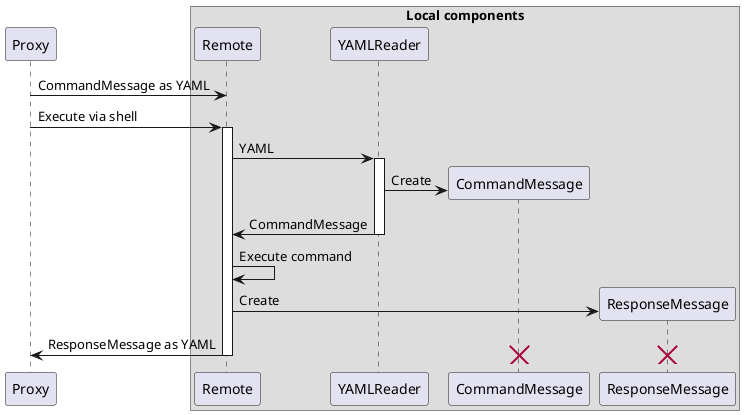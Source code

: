 @startuml

participant Proxy

box "Local components"
    participant Remote
    participant YAMLReader
    participant CommandMessage
    participant ResponseMessage
end box

Proxy -> Remote : CommandMessage as YAML
Proxy -> Remote ++ : Execute via shell
Remote -> YAMLReader ++ : YAML
YAMLReader -> CommandMessage ** : Create
Remote <- YAMLReader -- : CommandMessage
Remote -> Remote : Execute command
Remote -> ResponseMessage ** : Create
Proxy <- Remote -- : ResponseMessage as YAML
destroy CommandMessage
destroy ResponseMessage
@enduml
